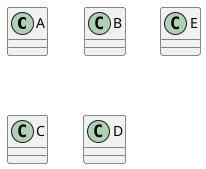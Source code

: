 @startuml
'Docs: https://plantuml.com/class-diagram#c08f8d9927fcb626

class A
class B
class C
class D
class E

A -[hidden]-> C
B -[hidden]-> D

@enduml